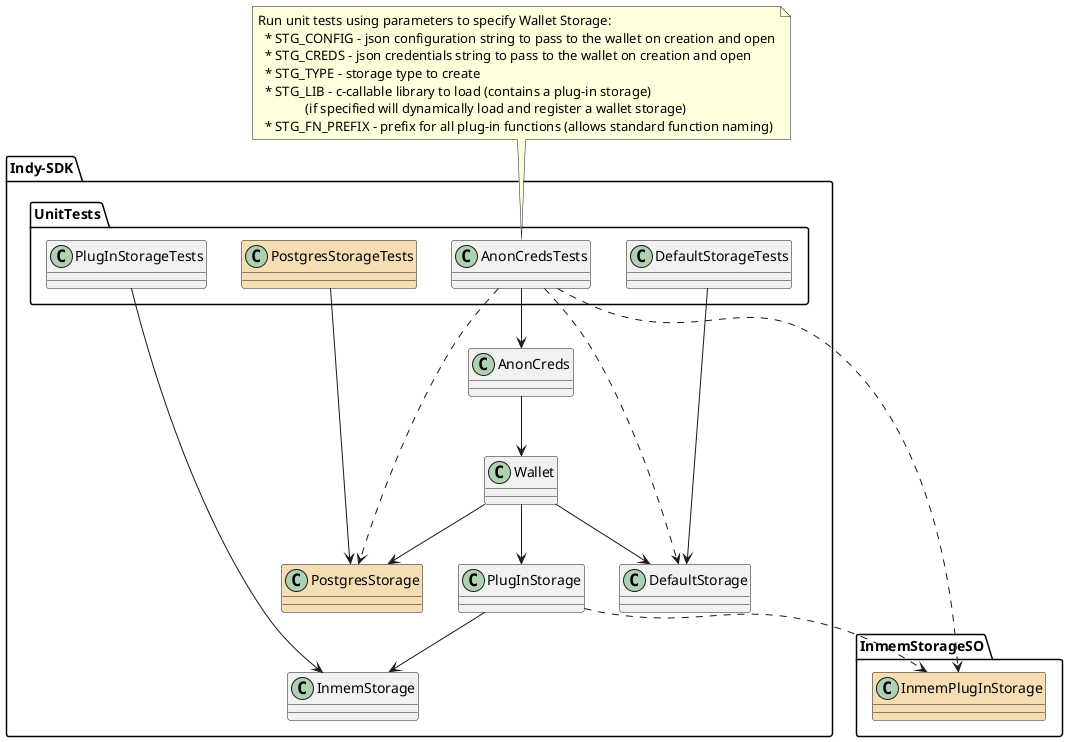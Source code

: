 @startuml

package Indy-SDK <<Folder >> {
  class AnonCreds
  class Wallet
  class PostgresStorage #Wheat
  class DefaultStorage
  class PlugInStorage
  class InmemStorage

  AnonCreds -down-> Wallet
  Wallet -down-> PostgresStorage
  Wallet -down-> DefaultStorage
  Wallet -down-> PlugInStorage
  PlugInStorage -down-> InmemStorage

  package UnitTests <<Folder>> {
    class AnonCredsTests
    class PostgresStorageTests #Wheat
    class DefaultStorageTests
    class PlugInStorageTests
  }

  AnonCredsTests -down-> AnonCreds
  PostgresStorageTests -down-> PostgresStorage
  DefaultStorageTests -down-> DefaultStorage
  PlugInStorageTests -down-> InmemStorage
  AnonCredsTests .down.> DefaultStorage
  AnonCredsTests .down.> PostgresStorage
}

package InmemStorageSO <<Folder>> {
  class InmemPlugInStorage #Wheat
}

PlugInStorage .down.> InmemPlugInStorage
AnonCredsTests .down.> InmemPlugInStorage

note top of AnonCredsTests
Run unit tests using parameters to specify Wallet Storage:
  * STG_CONFIG - json configuration string to pass to the wallet on creation and open
  * STG_CREDS - json credentials string to pass to the wallet on creation and open
  * STG_TYPE - storage type to create
  * STG_LIB - c-callable library to load (contains a plug-in storage)
              (if specified will dynamically load and register a wallet storage)
  * STG_FN_PREFIX - prefix for all plug-in functions (allows standard function naming)
end note

@enduml
